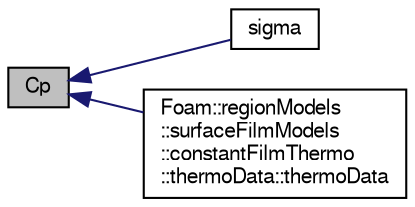 digraph "Cp"
{
  bgcolor="transparent";
  edge [fontname="FreeSans",fontsize="10",labelfontname="FreeSans",labelfontsize="10"];
  node [fontname="FreeSans",fontsize="10",shape=record];
  rankdir="LR";
  Node3130 [label="Cp",height=0.2,width=0.4,color="black", fillcolor="grey75", style="filled", fontcolor="black"];
  Node3130 -> Node3131 [dir="back",color="midnightblue",fontsize="10",style="solid",fontname="FreeSans"];
  Node3131 [label="sigma",height=0.2,width=0.4,color="black",URL="$a29054.html#a40b70a3817d76f160b9cb9aac8e4e492",tooltip="Return surface tension [kg/s2]. "];
  Node3130 -> Node3132 [dir="back",color="midnightblue",fontsize="10",style="solid",fontname="FreeSans"];
  Node3132 [label="Foam::regionModels\l::surfaceFilmModels\l::constantFilmThermo\l::thermoData::thermoData",height=0.2,width=0.4,color="black",URL="$a29058.html#a2acaf05d6f8f3923172d95b93767b96e"];
}
